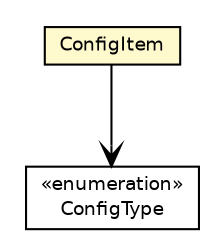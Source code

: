 #!/usr/local/bin/dot
#
# Class diagram 
# Generated by UMLGraph version 5.1 (http://www.umlgraph.org/)
#

digraph G {
	edge [fontname="Helvetica",fontsize=10,labelfontname="Helvetica",labelfontsize=10];
	node [fontname="Helvetica",fontsize=10,shape=plaintext];
	nodesep=0.25;
	ranksep=0.5;
	// com.connectlife.coreserver.config.ConfigItem
	c1954 [label=<<table title="com.connectlife.coreserver.config.ConfigItem" border="0" cellborder="1" cellspacing="0" cellpadding="2" port="p" bgcolor="lemonChiffon" href="./ConfigItem.html">
		<tr><td><table border="0" cellspacing="0" cellpadding="1">
<tr><td align="center" balign="center"> ConfigItem </td></tr>
		</table></td></tr>
		</table>>, fontname="Helvetica", fontcolor="black", fontsize=9.0];
	// com.connectlife.coreserver.config.ConfigItem.ConfigType
	c1955 [label=<<table title="com.connectlife.coreserver.config.ConfigItem.ConfigType" border="0" cellborder="1" cellspacing="0" cellpadding="2" port="p" href="./ConfigItem.ConfigType.html">
		<tr><td><table border="0" cellspacing="0" cellpadding="1">
<tr><td align="center" balign="center"> &#171;enumeration&#187; </td></tr>
<tr><td align="center" balign="center"> ConfigType </td></tr>
		</table></td></tr>
		</table>>, fontname="Helvetica", fontcolor="black", fontsize=9.0];
	// com.connectlife.coreserver.config.ConfigItem NAVASSOC com.connectlife.coreserver.config.ConfigItem.ConfigType
	c1954:p -> c1955:p [taillabel="", label="", headlabel="", fontname="Helvetica", fontcolor="black", fontsize=10.0, color="black", arrowhead=open];
}

